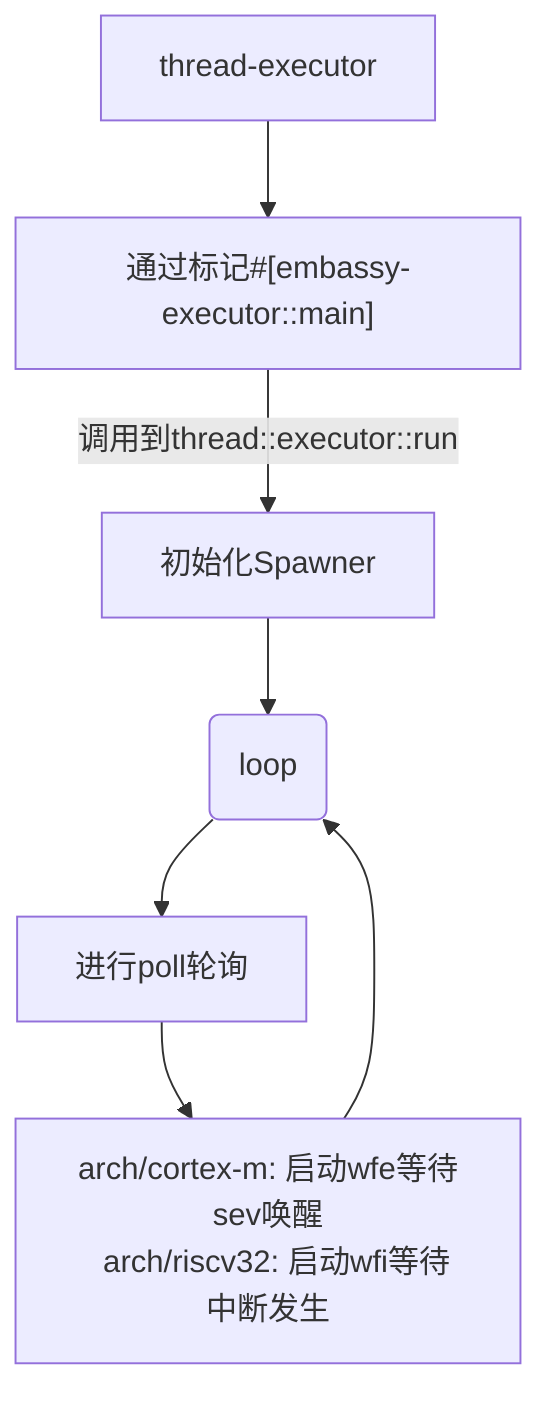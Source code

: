 flowchart TD
  N["thread-executor"] --> A
  A["通过标记#[embassy-executor::main]"] -->|调用到thread::executor::run| 初始化Spawner --> LOOP(loop)
  LOOP --> P[进行poll轮询]
  P --> S["arch/cortex-m: 启动wfe等待sev唤醒
  arch/riscv32: 启动wfi等待中断发生"] --> LOOP
  %% P -.-> Pool[一次pool]